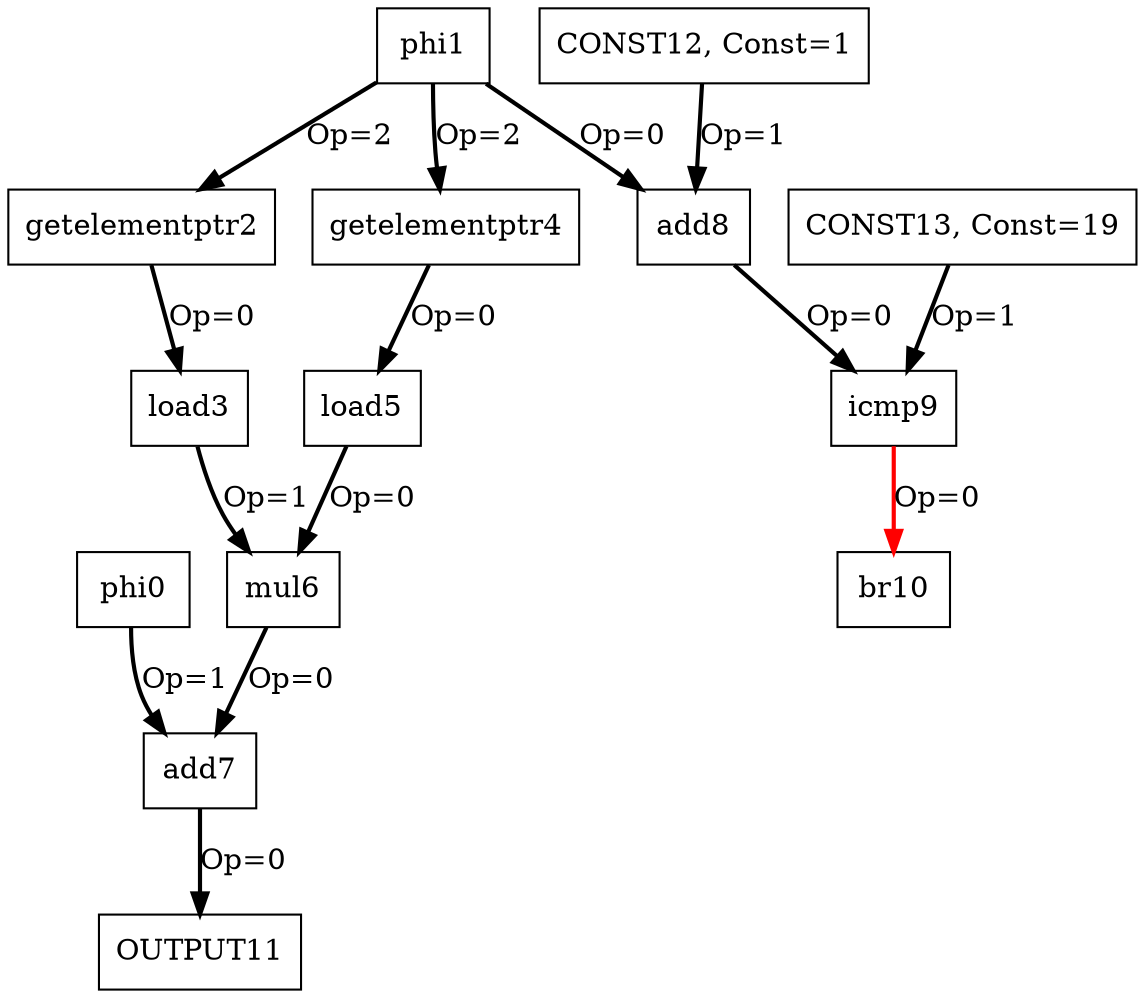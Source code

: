 Digraph G {
phi0[label = "phi0", shape = box, color = black];
phi1[label = "phi1", shape = box, color = black];
getelementptr2[label = "getelementptr2", shape = box, color = black];
load3[label = "load3", shape = box, color = black];
getelementptr4[label = "getelementptr4", shape = box, color = black];
load5[label = "load5", shape = box, color = black];
mul6[label = "mul6", shape = box, color = black];
add7[label = "add7", shape = box, color = black];
add8[label = "add8", shape = box, color = black];
icmp9[label = "icmp9", shape = box, color = black];
br10[label = "br10", shape = box, color = black];
OUTPUT11[label = "OUTPUT11", shape = box, color = black];
CONST12[label = "CONST12, Const=1", shape = box, color = black];
CONST13[label = "CONST13, Const=19", shape = box, color = black];
phi0 -> add7[color = black, style = bold, label = "Op=1"];
phi1 -> add8[color = black, style = bold, label = "Op=0"];
phi1 -> getelementptr4[color = black, style = bold, label = "Op=2"];
phi1 -> getelementptr2[color = black, style = bold, label = "Op=2"];
getelementptr2 -> load3[color = black, style = bold, label = "Op=0"];
load3 -> mul6[color = black, style = bold, label = "Op=1"];
getelementptr4 -> load5[color = black, style = bold, label = "Op=0"];
load5 -> mul6[color = black, style = bold, label = "Op=0"];
mul6 -> add7[color = black, style = bold, label = "Op=0"];
add7 -> OUTPUT11[color = black, style = bold, label = "Op=0"];
CONST12 -> add8[color = black, style = bold, label = "Op=1"];
add8 -> icmp9[color = black, style = bold, label = "Op=0"];
CONST13 -> icmp9[color = black, style = bold, label = "Op=1"];
icmp9 -> br10[color = red, style = bold, label = "Op=0"];
}
